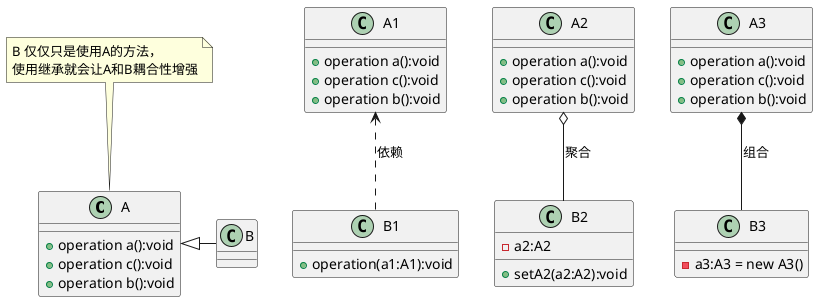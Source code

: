 @startuml
'https://plantuml.com/class-diagram


A <|- B
class A {
    +operation a():void
    +operation c():void
    +operation b():void
}
note top: B 仅仅只是使用A的方法，\n使用继承就会让A和B耦合性增强
class B {

}

A1 <.. B1 :依赖
class A1 {
    +operation a():void
    +operation c():void
    +operation b():void
}

class B1 {
    +operation(a1:A1):void
}


A2 o-- B2 :聚合
class A2 {
    +operation a():void
    +operation c():void
    +operation b():void
}

class B2 {
    -a2:A2
    +setA2(a2:A2):void
}

A3 *-- B3 :组合
class A3 {
    +operation a():void
    +operation c():void
    +operation b():void
}

class B3 {
    -a3:A3 = new A3()
}
@enduml